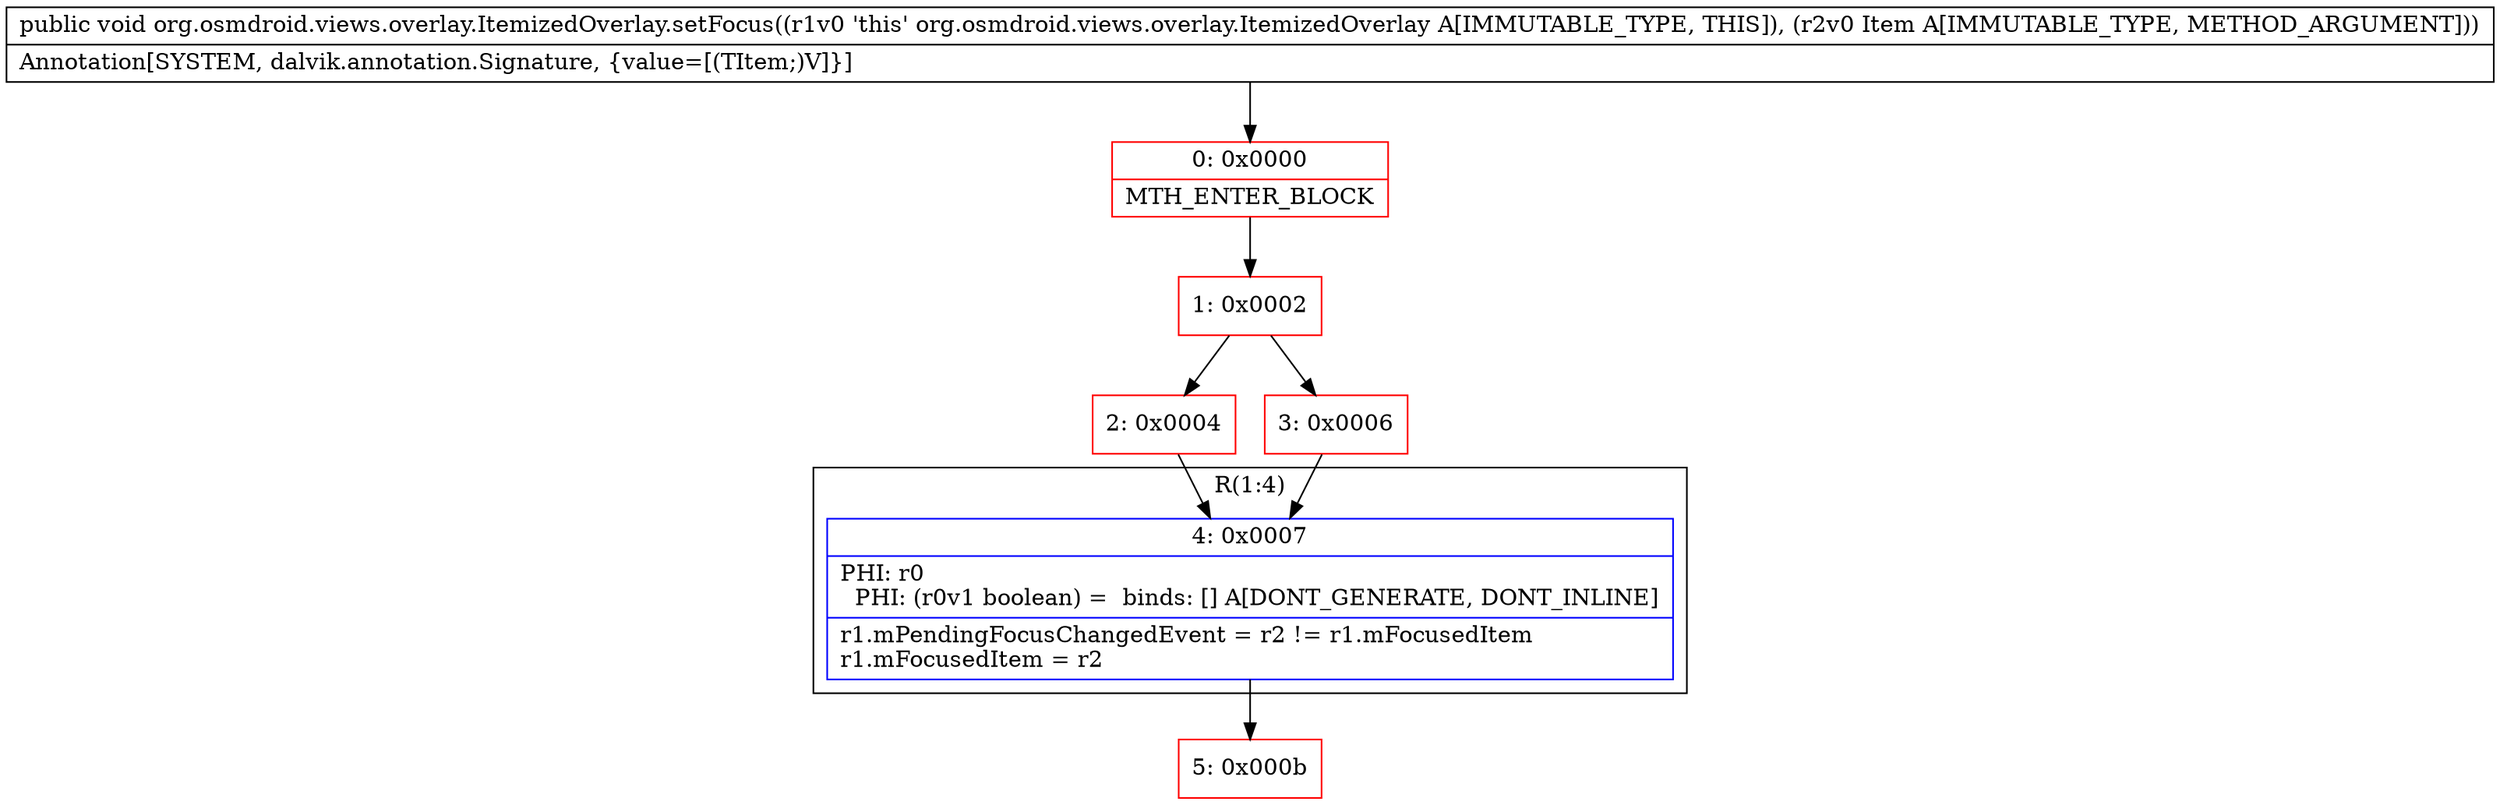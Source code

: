 digraph "CFG fororg.osmdroid.views.overlay.ItemizedOverlay.setFocus(Lorg\/osmdroid\/views\/overlay\/OverlayItem;)V" {
subgraph cluster_Region_197517400 {
label = "R(1:4)";
node [shape=record,color=blue];
Node_4 [shape=record,label="{4\:\ 0x0007|PHI: r0 \l  PHI: (r0v1 boolean) =  binds: [] A[DONT_GENERATE, DONT_INLINE]\l|r1.mPendingFocusChangedEvent = r2 != r1.mFocusedItem\lr1.mFocusedItem = r2\l}"];
}
Node_0 [shape=record,color=red,label="{0\:\ 0x0000|MTH_ENTER_BLOCK\l}"];
Node_1 [shape=record,color=red,label="{1\:\ 0x0002}"];
Node_2 [shape=record,color=red,label="{2\:\ 0x0004}"];
Node_3 [shape=record,color=red,label="{3\:\ 0x0006}"];
Node_5 [shape=record,color=red,label="{5\:\ 0x000b}"];
MethodNode[shape=record,label="{public void org.osmdroid.views.overlay.ItemizedOverlay.setFocus((r1v0 'this' org.osmdroid.views.overlay.ItemizedOverlay A[IMMUTABLE_TYPE, THIS]), (r2v0 Item A[IMMUTABLE_TYPE, METHOD_ARGUMENT]))  | Annotation[SYSTEM, dalvik.annotation.Signature, \{value=[(TItem;)V]\}]\l}"];
MethodNode -> Node_0;
Node_4 -> Node_5;
Node_0 -> Node_1;
Node_1 -> Node_2;
Node_1 -> Node_3;
Node_2 -> Node_4;
Node_3 -> Node_4;
}

